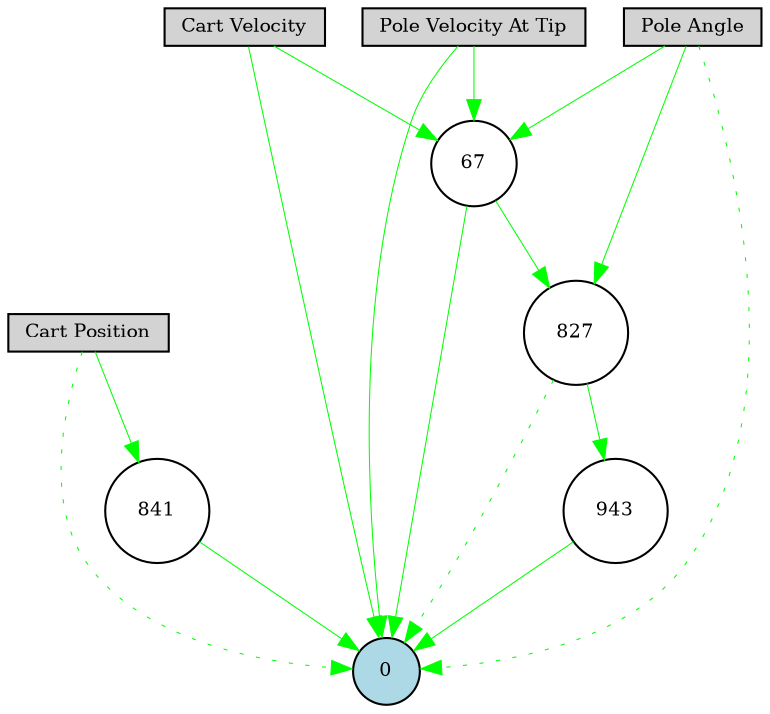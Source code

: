 digraph {
	node [fontsize=9 height=0.2 shape=circle width=0.2]
	"Cart Position" [fillcolor=lightgray shape=box style=filled]
	"Cart Velocity" [fillcolor=lightgray shape=box style=filled]
	"Pole Angle" [fillcolor=lightgray shape=box style=filled]
	"Pole Velocity At Tip" [fillcolor=lightgray shape=box style=filled]
	0 [fillcolor=lightblue style=filled]
	67 [fillcolor=white style=filled]
	841 [fillcolor=white style=filled]
	943 [fillcolor=white style=filled]
	827 [fillcolor=white style=filled]
	"Cart Position" -> 0 [color=green penwidth=0.5 style=dotted]
	"Cart Velocity" -> 0 [color=green penwidth=0.5 style=solid]
	"Pole Angle" -> 0 [color=green penwidth=0.5 style=dotted]
	"Pole Velocity At Tip" -> 0 [color=green penwidth=0.5 style=solid]
	"Pole Angle" -> 67 [color=green penwidth=0.5 style=solid]
	67 -> 0 [color=green penwidth=0.5 style=solid]
	"Pole Velocity At Tip" -> 67 [color=green penwidth=0.5 style=solid]
	"Cart Velocity" -> 67 [color=green penwidth=0.5 style=solid]
	"Pole Angle" -> 827 [color=green penwidth=0.5 style=solid]
	827 -> 0 [color=green penwidth=0.5 style=dotted]
	"Cart Position" -> 841 [color=green penwidth=0.5 style=solid]
	841 -> 0 [color=green penwidth=0.5 style=solid]
	67 -> 827 [color=green penwidth=0.5 style=solid]
	827 -> 943 [color=green penwidth=0.5 style=solid]
	943 -> 0 [color=green penwidth=0.5 style=solid]
}
